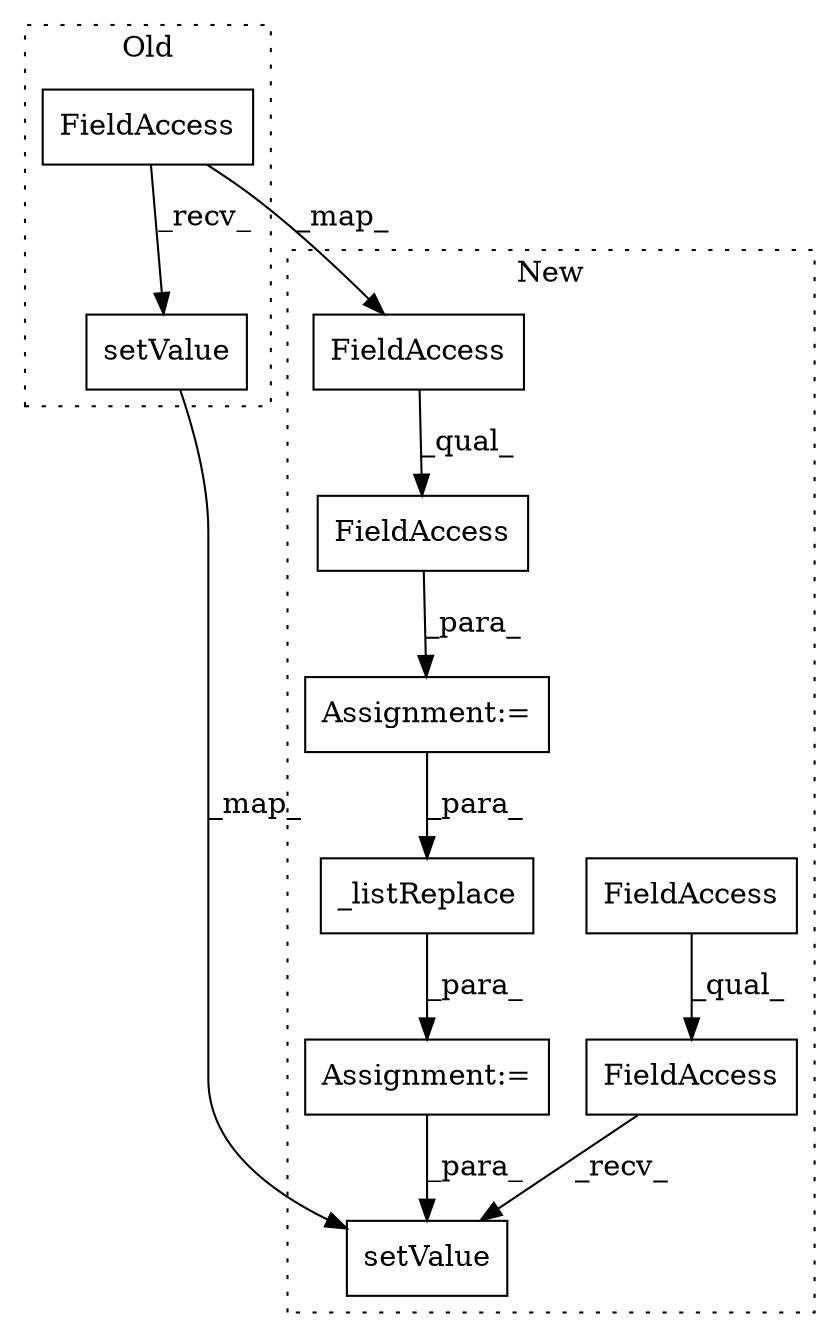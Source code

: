 digraph G {
subgraph cluster0 {
1 [label="setValue" a="32" s="20561,20580" l="9,1" shape="box"];
9 [label="FieldAccess" a="22" s="20524" l="36" shape="box"];
label = "Old";
style="dotted";
}
subgraph cluster1 {
2 [label="setValue" a="32" s="20896,20911" l="9,1" shape="box"];
3 [label="Assignment:=" a="7" s="20764" l="1" shape="box"];
4 [label="Assignment:=" a="7" s="20819" l="1" shape="box"];
5 [label="FieldAccess" a="22" s="20765" l="42" shape="box"];
6 [label="_listReplace" a="32" s="20820,20852" l="13,1" shape="box"];
7 [label="FieldAccess" a="22" s="20859" l="36" shape="box"];
8 [label="FieldAccess" a="22" s="20859" l="25" shape="box"];
10 [label="FieldAccess" a="22" s="20765" l="36" shape="box"];
label = "New";
style="dotted";
}
1 -> 2 [label="_map_"];
3 -> 6 [label="_para_"];
4 -> 2 [label="_para_"];
5 -> 3 [label="_para_"];
6 -> 4 [label="_para_"];
7 -> 2 [label="_recv_"];
8 -> 7 [label="_qual_"];
9 -> 1 [label="_recv_"];
9 -> 10 [label="_map_"];
10 -> 5 [label="_qual_"];
}